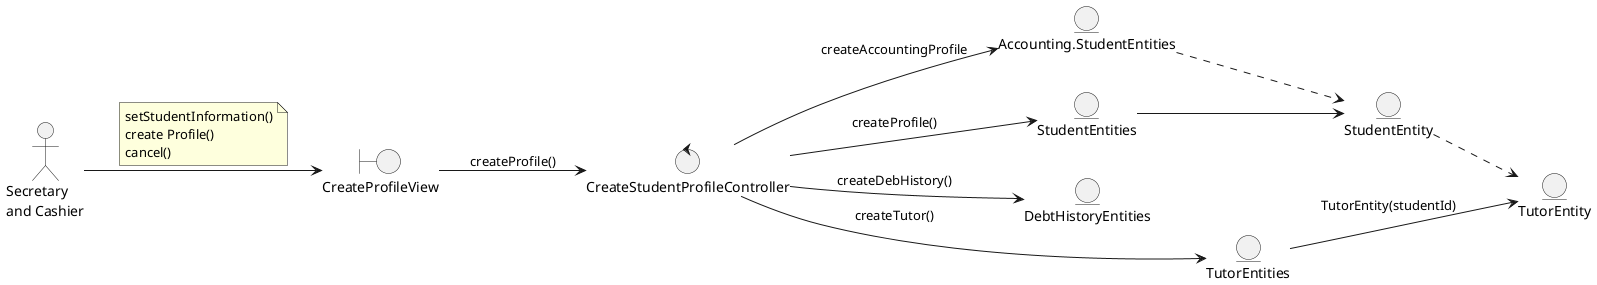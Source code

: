 @startuml
left to right direction

'--- Classes definition ---
actor "Secretary\nand Cashier" as theActor

boundary CreateProfileView

control CreateStudentProfileController

entity StudentEntity
entity StudentEntities
entity TutorEntity
entity TutorEntities
entity DebtHistoryEntities
entity Accounting.StudentEntities

'--- Actor relations ---
theActor --> CreateProfileView
note on link
    setStudentInformation()
    create Profile()
    cancel()
end note

'--- Views relations ---
CreateProfileView --> CreateStudentProfileController : createProfile()

'--- Controllers relations ---
CreateStudentProfileController --> StudentEntities : createProfile()
CreateStudentProfileController --> TutorEntities : createTutor()
CreateStudentProfileController --> DebtHistoryEntities : createDebHistory()
CreateStudentProfileController --> Accounting.StudentEntities : createAccountingProfile

'--- Entity relations ---
StudentEntities --> StudentEntity
StudentEntity ..> TutorEntity
TutorEntities --> TutorEntity : TutorEntity(studentId)
Accounting.StudentEntities ..> StudentEntity

@enduml